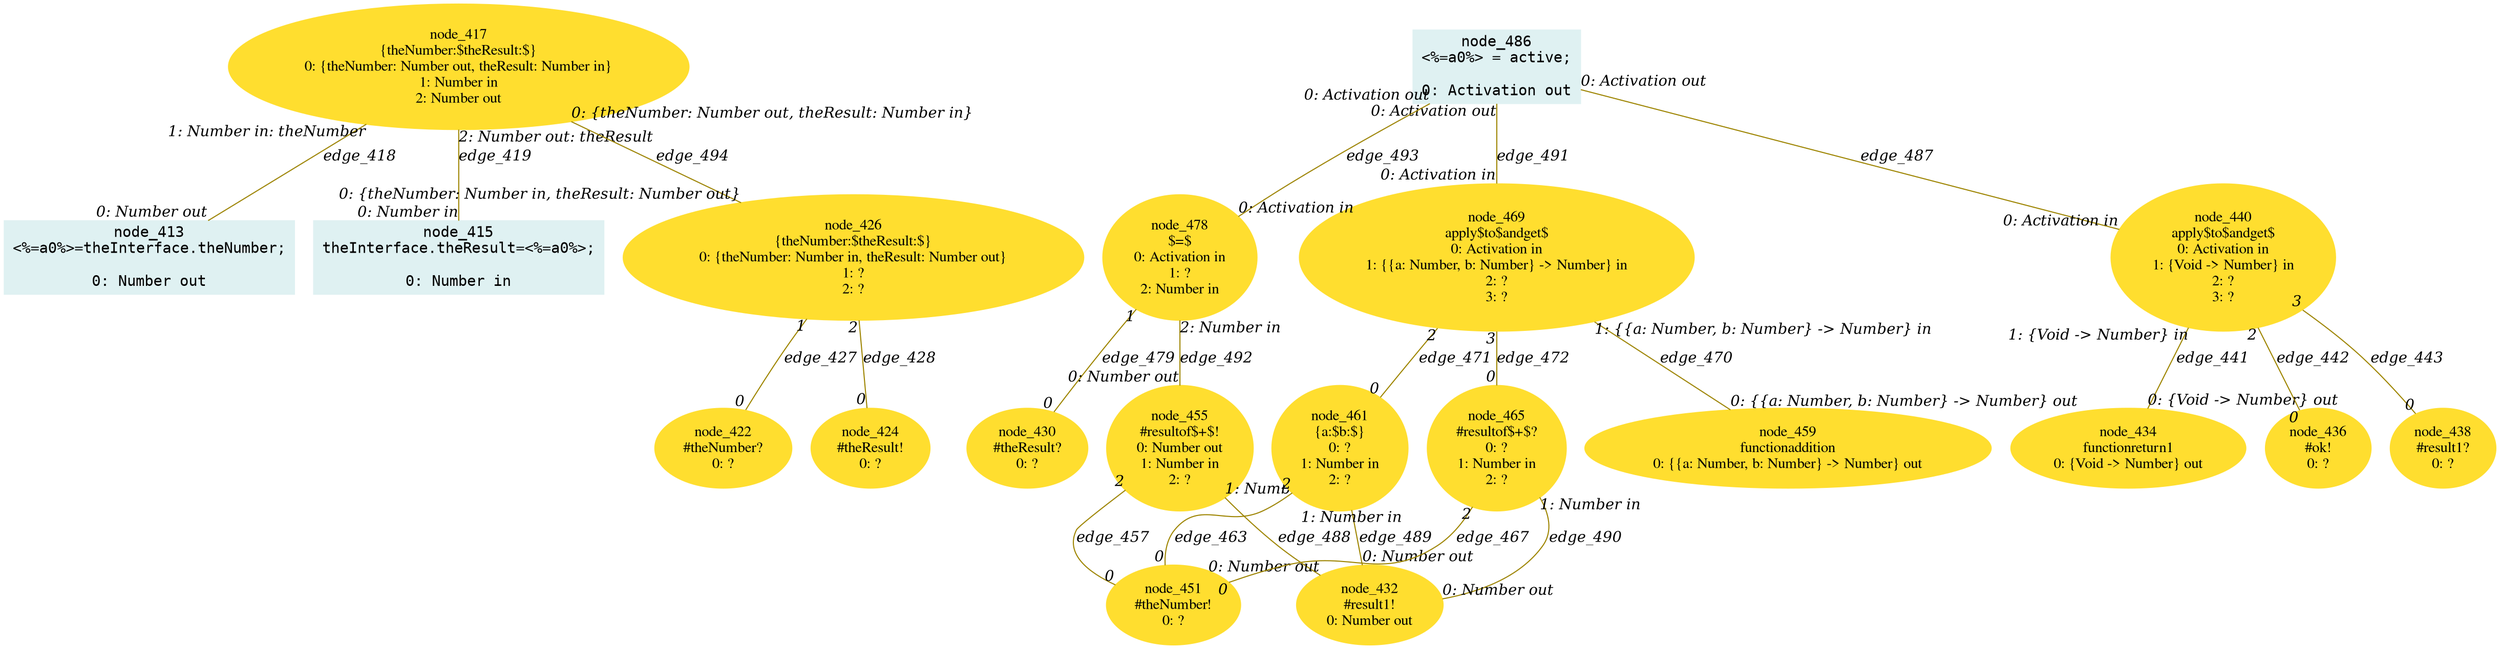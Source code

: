 digraph g{node_413 [shape="box", style="filled", color="#dff1f2", fontname="Courier", label="node_413
<%=a0%>=theInterface.theNumber;

0: Number out" ]
node_415 [shape="box", style="filled", color="#dff1f2", fontname="Courier", label="node_415
theInterface.theResult=<%=a0%>;

0: Number in" ]
node_417 [shape="ellipse", style="filled", color="#ffde2f", fontname="Times", label="node_417
{theNumber:$theResult:$}
0: {theNumber: Number out, theResult: Number in}
1: Number in
2: Number out" ]
node_422 [shape="ellipse", style="filled", color="#ffde2f", fontname="Times", label="node_422
#theNumber?
0: ?" ]
node_424 [shape="ellipse", style="filled", color="#ffde2f", fontname="Times", label="node_424
#theResult!
0: ?" ]
node_426 [shape="ellipse", style="filled", color="#ffde2f", fontname="Times", label="node_426
{theNumber:$theResult:$}
0: {theNumber: Number in, theResult: Number out}
1: ?
2: ?" ]
node_430 [shape="ellipse", style="filled", color="#ffde2f", fontname="Times", label="node_430
#theResult?
0: ?" ]
node_432 [shape="ellipse", style="filled", color="#ffde2f", fontname="Times", label="node_432
#result1!
0: Number out" ]
node_434 [shape="ellipse", style="filled", color="#ffde2f", fontname="Times", label="node_434
functionreturn1
0: {Void -> Number} out" ]
node_436 [shape="ellipse", style="filled", color="#ffde2f", fontname="Times", label="node_436
#ok!
0: ?" ]
node_438 [shape="ellipse", style="filled", color="#ffde2f", fontname="Times", label="node_438
#result1?
0: ?" ]
node_440 [shape="ellipse", style="filled", color="#ffde2f", fontname="Times", label="node_440
apply$to$andget$
0: Activation in
1: {Void -> Number} in
2: ?
3: ?" ]
node_451 [shape="ellipse", style="filled", color="#ffde2f", fontname="Times", label="node_451
#theNumber!
0: ?" ]
node_455 [shape="ellipse", style="filled", color="#ffde2f", fontname="Times", label="node_455
#resultof$+$!
0: Number out
1: Number in
2: ?" ]
node_459 [shape="ellipse", style="filled", color="#ffde2f", fontname="Times", label="node_459
functionaddition
0: {{a: Number, b: Number} -> Number} out" ]
node_461 [shape="ellipse", style="filled", color="#ffde2f", fontname="Times", label="node_461
{a:$b:$}
0: ?
1: Number in
2: ?" ]
node_465 [shape="ellipse", style="filled", color="#ffde2f", fontname="Times", label="node_465
#resultof$+$?
0: ?
1: Number in
2: ?" ]
node_469 [shape="ellipse", style="filled", color="#ffde2f", fontname="Times", label="node_469
apply$to$andget$
0: Activation in
1: {{a: Number, b: Number} -> Number} in
2: ?
3: ?" ]
node_478 [shape="ellipse", style="filled", color="#ffde2f", fontname="Times", label="node_478
$=$
0: Activation in
1: ?
2: Number in" ]
node_486 [shape="box", style="filled", color="#dff1f2", fontname="Courier", label="node_486
<%=a0%> = active;

0: Activation out" ]
node_417 -> node_413 [dir=none, arrowHead=none, fontname="Times-Italic", arrowsize=1, color="#9d8400", label="edge_418",  headlabel="0: Number out", taillabel="1: Number in: theNumber" ]
node_417 -> node_415 [dir=none, arrowHead=none, fontname="Times-Italic", arrowsize=1, color="#9d8400", label="edge_419",  headlabel="0: Number in", taillabel="2: Number out: theResult" ]
node_426 -> node_422 [dir=none, arrowHead=none, fontname="Times-Italic", arrowsize=1, color="#9d8400", label="edge_427",  headlabel="0", taillabel="1" ]
node_426 -> node_424 [dir=none, arrowHead=none, fontname="Times-Italic", arrowsize=1, color="#9d8400", label="edge_428",  headlabel="0", taillabel="2" ]
node_440 -> node_434 [dir=none, arrowHead=none, fontname="Times-Italic", arrowsize=1, color="#9d8400", label="edge_441",  headlabel="0: {Void -> Number} out", taillabel="1: {Void -> Number} in" ]
node_440 -> node_436 [dir=none, arrowHead=none, fontname="Times-Italic", arrowsize=1, color="#9d8400", label="edge_442",  headlabel="0", taillabel="2" ]
node_440 -> node_438 [dir=none, arrowHead=none, fontname="Times-Italic", arrowsize=1, color="#9d8400", label="edge_443",  headlabel="0", taillabel="3" ]
node_455 -> node_451 [dir=none, arrowHead=none, fontname="Times-Italic", arrowsize=1, color="#9d8400", label="edge_457",  headlabel="0", taillabel="2" ]
node_461 -> node_451 [dir=none, arrowHead=none, fontname="Times-Italic", arrowsize=1, color="#9d8400", label="edge_463",  headlabel="0", taillabel="2" ]
node_465 -> node_451 [dir=none, arrowHead=none, fontname="Times-Italic", arrowsize=1, color="#9d8400", label="edge_467",  headlabel="0", taillabel="2" ]
node_469 -> node_459 [dir=none, arrowHead=none, fontname="Times-Italic", arrowsize=1, color="#9d8400", label="edge_470",  headlabel="0: {{a: Number, b: Number} -> Number} out", taillabel="1: {{a: Number, b: Number} -> Number} in" ]
node_469 -> node_461 [dir=none, arrowHead=none, fontname="Times-Italic", arrowsize=1, color="#9d8400", label="edge_471",  headlabel="0", taillabel="2" ]
node_469 -> node_465 [dir=none, arrowHead=none, fontname="Times-Italic", arrowsize=1, color="#9d8400", label="edge_472",  headlabel="0", taillabel="3" ]
node_478 -> node_430 [dir=none, arrowHead=none, fontname="Times-Italic", arrowsize=1, color="#9d8400", label="edge_479",  headlabel="0", taillabel="1" ]
node_486 -> node_440 [dir=none, arrowHead=none, fontname="Times-Italic", arrowsize=1, color="#9d8400", label="edge_487",  headlabel="0: Activation in", taillabel="0: Activation out" ]
node_455 -> node_432 [dir=none, arrowHead=none, fontname="Times-Italic", arrowsize=1, color="#9d8400", label="edge_488",  headlabel="0: Number out", taillabel="1: Number in" ]
node_461 -> node_432 [dir=none, arrowHead=none, fontname="Times-Italic", arrowsize=1, color="#9d8400", label="edge_489",  headlabel="0: Number out", taillabel="1: Number in" ]
node_465 -> node_432 [dir=none, arrowHead=none, fontname="Times-Italic", arrowsize=1, color="#9d8400", label="edge_490",  headlabel="0: Number out", taillabel="1: Number in" ]
node_486 -> node_469 [dir=none, arrowHead=none, fontname="Times-Italic", arrowsize=1, color="#9d8400", label="edge_491",  headlabel="0: Activation in", taillabel="0: Activation out" ]
node_478 -> node_455 [dir=none, arrowHead=none, fontname="Times-Italic", arrowsize=1, color="#9d8400", label="edge_492",  headlabel="0: Number out", taillabel="2: Number in" ]
node_486 -> node_478 [dir=none, arrowHead=none, fontname="Times-Italic", arrowsize=1, color="#9d8400", label="edge_493",  headlabel="0: Activation in", taillabel="0: Activation out" ]
node_417 -> node_426 [dir=none, arrowHead=none, fontname="Times-Italic", arrowsize=1, color="#9d8400", label="edge_494",  headlabel="0: {theNumber: Number in, theResult: Number out}", taillabel="0: {theNumber: Number out, theResult: Number in}" ]
}